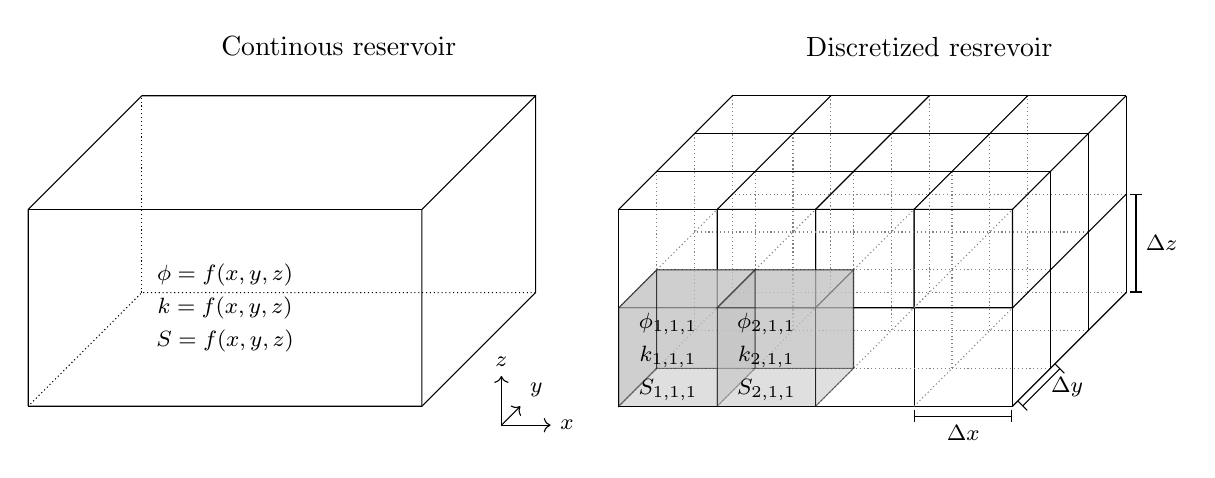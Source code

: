 % -*- root: ../../project.tex -*-

\begin{tikzpicture}[scale=1.25]
   
    \foreach \y in {0,1} {
        \foreach \x in {0,1,2,3} {
            \draw [] (\x,\y,0) to (\x,\y+1,0) to (\x+1,\y+1,0) to (\x+1,\y,0) to (\x,\y,0) to cycle;
        }
    }

    \foreach \y in {0,1} {
        \foreach \x in {0,1,2} {
            \draw [densely dotted,gray] (\x,\y+1,-1) to (\x,\y,-1) to (\x+1,\y,-1) to (\x+1,\y+1,-1);
            \draw [densely dotted,gray] (\x,\y+1,-2) to (\x,\y,-2) to (\x+1,\y,-2) to (\x+1,\y+1,-2);
            \draw [densely dotted,gray] (\x,\y+1,-3) to (\x,\y,-3) to (\x+1,\y,-3) to (\x+1,\y+1,-3);
        }
        \draw [densely dotted, gray] (3,\y,-1) to (4,\y,-1);
        \draw [densely dotted, gray] (3,\y,-2) to (4,\y,-2);
        \draw [densely dotted, gray] (3,\y,-3) to (4,\y,-3);
    }       

    \foreach \x in {0,1,2,3} {
        \draw [] (\x,2,0) to (\x,2,-3);
        \draw [densely dotted,gray] (\x,1,0) to (\x,1,-3);
        \draw [densely dotted,gray] (\x,0,0) to (\x,0,-3);
    }

    \foreach \z in {-1,-2, -3} {
        \draw [] (0,2,\z) to (4,2,\z);
        \draw [] (4,2,\z) to (4,0,\z);
    }

    \draw [] (4,2,0) to (4,2,-3);
    \draw [] (4,1,0) to (4,1,-3);
    \draw [] (4,0,0) to (4,0,-3);

    % Sizes
    \draw [|-|] (3.0,-0.1, 0.0) to node [anchor=north] {\footnotesize $\Delta x$} (4,-.1,0);
    \draw [|-|] (4.1, 0.0, 0.0) to node [anchor=west]  {\footnotesize $\Delta y$} (4.1,0,-1);
    \draw [|-|] (4.1, 0.0,-3.0) to node [anchor=west]  {\footnotesize $\Delta z$} (4.1,1,-3);

    % Axis
    \draw [->] (-1,0,.5) to (-.5,0,.5) node [anchor=west]       {\footnotesize$x$};
    \draw [->] (-1,0,.5) to (-1,.5,.5) node [anchor=south]      {\footnotesize$z$};
    \draw [->] (-1,0,.5) to (-1,0,0)   node [anchor=south west] {\footnotesize$y$};

    % Properties
    \draw [fill=lightgray,opacity=.5] (0,0,0) rectangle (1,1,0);
    \draw [fill=lightgray,opacity=.5] (0,1,0) to (0,1,-1) to (1,1,-1) to (1,1,0) to (0,1,0) to cycle;
    \draw [fill=lightgray,opacity=.5] (1,0,0) to (1,0,-1) to (1,1,-1) to (1,1,0) to (1,0,0) to cycle;
    \draw [fill=lightgray,opacity=.5] (0,0,0) to (0,0,-1) to (0,1,-1) to (0,1,0) to (0,0,0) to cycle;
    \draw [fill=lightgray,opacity=.5] (0,0,-1) to (1,0,-1) to (1,1,-1) to (0,1,-1) to (0,0,-1) to cycle;
    \node [align=center] at (.5,.5,0) {\footnotesize$\phi_{1,1,1}$
                                     \\\footnotesize$k_{1,1,1}$
                                     \\\footnotesize$S_{1,1,1}$};

    \draw [fill=lightgray,opacity=.5] (1,0,0) rectangle (2,1,0);
    \draw [fill=lightgray,opacity=.5] (1,1,0) to (1,1,-1) to (2,1,-1) to (2,1,0) to (1,1,0) to cycle;
    \draw [fill=lightgray,opacity=.5] (2,0,0) to (2,0,-1) to (2,1,-1) to (2,1,0) to (2,0,0) to cycle;
    \draw [fill=lightgray,opacity=.5] (1,0,-1) to (2,0,-1) to (2,1,-1) to (1,1,-1) to (1,0,-1) to cycle;
    \node [align=center] at (1.5,.5,0) {\footnotesize$\phi_{2,1,1}$
                                     \\\footnotesize$k_{2,1,1}$
                                     \\\footnotesize$S_{2,1,1}$};



    % Continous cube ==========================================================
    \draw [] (-6,0,0) to (-2,0,0) to (-2,0,-3);
    \draw [densely dotted] (-2,0,-3) to (-6,0,-3) to (-6,0,0);
    \draw [densely dotted] (-6,0,-3) to (-6,2,-3);
    \draw [] (-6,0,0) to (-6,2,0) to (-6,2,-3) to (-2,2,-3);
    \draw [] (-6,2,0) to (-2,2,0);
    \draw [] (-2,0,0) to (-2,2,0) to (-2,2,-3) to (-2,0,-3);
    \node [align=center] at (-4,1,0) {\footnotesize $\phi = f(x,y,z)$
                                    \\\footnotesize $k = f(x,y,z)$
                                    \\\footnotesize $S = f(x,y,z)$};


    % Headers =================================================================
    \node at (-4, 2.5, -3) {Continous reservoir};
    \node at ( 2, 2.5, -3) {Discretized resrevoir};



\end{tikzpicture}
